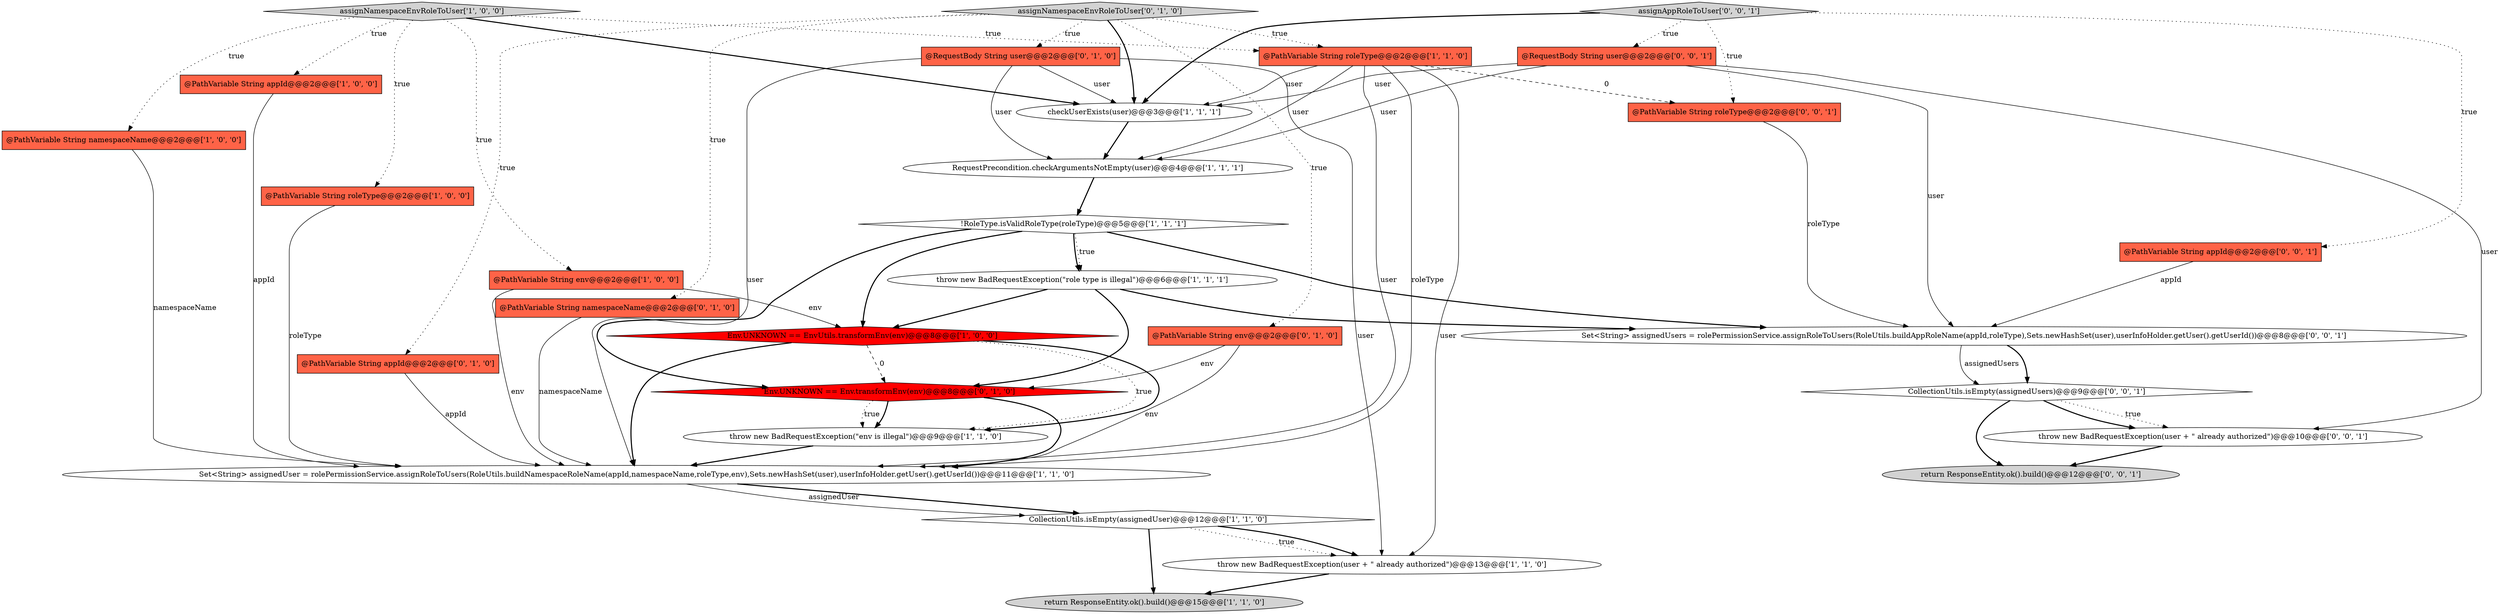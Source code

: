 digraph {
18 [style = filled, label = "@RequestBody String user@@@2@@@['0', '1', '0']", fillcolor = tomato, shape = box image = "AAA0AAABBB2BBB"];
10 [style = filled, label = "Set<String> assignedUser = rolePermissionService.assignRoleToUsers(RoleUtils.buildNamespaceRoleName(appId,namespaceName,roleType,env),Sets.newHashSet(user),userInfoHolder.getUser().getUserId())@@@11@@@['1', '1', '0']", fillcolor = white, shape = ellipse image = "AAA0AAABBB1BBB"];
21 [style = filled, label = "@PathVariable String namespaceName@@@2@@@['0', '1', '0']", fillcolor = tomato, shape = box image = "AAA0AAABBB2BBB"];
11 [style = filled, label = "checkUserExists(user)@@@3@@@['1', '1', '1']", fillcolor = white, shape = ellipse image = "AAA0AAABBB1BBB"];
9 [style = filled, label = "@PathVariable String env@@@2@@@['1', '0', '0']", fillcolor = tomato, shape = box image = "AAA0AAABBB1BBB"];
17 [style = filled, label = "Env.UNKNOWN == Env.transformEnv(env)@@@8@@@['0', '1', '0']", fillcolor = red, shape = diamond image = "AAA1AAABBB2BBB"];
2 [style = filled, label = "throw new BadRequestException(\"env is illegal\")@@@9@@@['1', '1', '0']", fillcolor = white, shape = ellipse image = "AAA0AAABBB1BBB"];
12 [style = filled, label = "@PathVariable String appId@@@2@@@['1', '0', '0']", fillcolor = tomato, shape = box image = "AAA0AAABBB1BBB"];
24 [style = filled, label = "@PathVariable String appId@@@2@@@['0', '0', '1']", fillcolor = tomato, shape = box image = "AAA0AAABBB3BBB"];
28 [style = filled, label = "throw new BadRequestException(user + \" already authorized\")@@@10@@@['0', '0', '1']", fillcolor = white, shape = ellipse image = "AAA0AAABBB3BBB"];
7 [style = filled, label = "Env.UNKNOWN == EnvUtils.transformEnv(env)@@@8@@@['1', '0', '0']", fillcolor = red, shape = diamond image = "AAA1AAABBB1BBB"];
23 [style = filled, label = "assignAppRoleToUser['0', '0', '1']", fillcolor = lightgray, shape = diamond image = "AAA0AAABBB3BBB"];
15 [style = filled, label = "@PathVariable String roleType@@@2@@@['1', '1', '0']", fillcolor = tomato, shape = box image = "AAA0AAABBB1BBB"];
26 [style = filled, label = "@RequestBody String user@@@2@@@['0', '0', '1']", fillcolor = tomato, shape = box image = "AAA0AAABBB3BBB"];
0 [style = filled, label = "throw new BadRequestException(\"role type is illegal\")@@@6@@@['1', '1', '1']", fillcolor = white, shape = ellipse image = "AAA0AAABBB1BBB"];
5 [style = filled, label = "assignNamespaceEnvRoleToUser['1', '0', '0']", fillcolor = lightgray, shape = diamond image = "AAA0AAABBB1BBB"];
27 [style = filled, label = "Set<String> assignedUsers = rolePermissionService.assignRoleToUsers(RoleUtils.buildAppRoleName(appId,roleType),Sets.newHashSet(user),userInfoHolder.getUser().getUserId())@@@8@@@['0', '0', '1']", fillcolor = white, shape = ellipse image = "AAA0AAABBB3BBB"];
8 [style = filled, label = "throw new BadRequestException(user + \" already authorized\")@@@13@@@['1', '1', '0']", fillcolor = white, shape = ellipse image = "AAA0AAABBB1BBB"];
3 [style = filled, label = "@PathVariable String namespaceName@@@2@@@['1', '0', '0']", fillcolor = tomato, shape = box image = "AAA0AAABBB1BBB"];
14 [style = filled, label = "@PathVariable String roleType@@@2@@@['1', '0', '0']", fillcolor = tomato, shape = box image = "AAA0AAABBB1BBB"];
25 [style = filled, label = "CollectionUtils.isEmpty(assignedUsers)@@@9@@@['0', '0', '1']", fillcolor = white, shape = diamond image = "AAA0AAABBB3BBB"];
19 [style = filled, label = "@PathVariable String appId@@@2@@@['0', '1', '0']", fillcolor = tomato, shape = box image = "AAA0AAABBB2BBB"];
20 [style = filled, label = "assignNamespaceEnvRoleToUser['0', '1', '0']", fillcolor = lightgray, shape = diamond image = "AAA0AAABBB2BBB"];
6 [style = filled, label = "!RoleType.isValidRoleType(roleType)@@@5@@@['1', '1', '1']", fillcolor = white, shape = diamond image = "AAA0AAABBB1BBB"];
16 [style = filled, label = "@PathVariable String env@@@2@@@['0', '1', '0']", fillcolor = tomato, shape = box image = "AAA0AAABBB2BBB"];
22 [style = filled, label = "return ResponseEntity.ok().build()@@@12@@@['0', '0', '1']", fillcolor = lightgray, shape = ellipse image = "AAA0AAABBB3BBB"];
13 [style = filled, label = "return ResponseEntity.ok().build()@@@15@@@['1', '1', '0']", fillcolor = lightgray, shape = ellipse image = "AAA0AAABBB1BBB"];
4 [style = filled, label = "CollectionUtils.isEmpty(assignedUser)@@@12@@@['1', '1', '0']", fillcolor = white, shape = diamond image = "AAA0AAABBB1BBB"];
29 [style = filled, label = "@PathVariable String roleType@@@2@@@['0', '0', '1']", fillcolor = tomato, shape = box image = "AAA0AAABBB3BBB"];
1 [style = filled, label = "RequestPrecondition.checkArgumentsNotEmpty(user)@@@4@@@['1', '1', '1']", fillcolor = white, shape = ellipse image = "AAA0AAABBB1BBB"];
6->17 [style = bold, label=""];
17->10 [style = bold, label=""];
7->2 [style = dotted, label="true"];
5->14 [style = dotted, label="true"];
25->28 [style = bold, label=""];
18->8 [style = solid, label="user"];
15->1 [style = solid, label="user"];
25->22 [style = bold, label=""];
11->1 [style = bold, label=""];
7->10 [style = bold, label=""];
0->27 [style = bold, label=""];
0->17 [style = bold, label=""];
7->17 [style = dashed, label="0"];
16->17 [style = solid, label="env"];
21->10 [style = solid, label="namespaceName"];
4->13 [style = bold, label=""];
4->8 [style = dotted, label="true"];
29->27 [style = solid, label="roleType"];
6->0 [style = bold, label=""];
25->28 [style = dotted, label="true"];
20->21 [style = dotted, label="true"];
16->10 [style = solid, label="env"];
26->27 [style = solid, label="user"];
5->12 [style = dotted, label="true"];
5->3 [style = dotted, label="true"];
15->29 [style = dashed, label="0"];
2->10 [style = bold, label=""];
24->27 [style = solid, label="appId"];
15->11 [style = solid, label="user"];
5->15 [style = dotted, label="true"];
26->28 [style = solid, label="user"];
15->10 [style = solid, label="user"];
3->10 [style = solid, label="namespaceName"];
12->10 [style = solid, label="appId"];
0->7 [style = bold, label=""];
6->27 [style = bold, label=""];
23->26 [style = dotted, label="true"];
9->7 [style = solid, label="env"];
1->6 [style = bold, label=""];
14->10 [style = solid, label="roleType"];
17->2 [style = bold, label=""];
19->10 [style = solid, label="appId"];
26->11 [style = solid, label="user"];
7->2 [style = bold, label=""];
18->11 [style = solid, label="user"];
15->8 [style = solid, label="user"];
10->4 [style = bold, label=""];
20->18 [style = dotted, label="true"];
5->9 [style = dotted, label="true"];
9->10 [style = solid, label="env"];
4->8 [style = bold, label=""];
5->11 [style = bold, label=""];
17->2 [style = dotted, label="true"];
20->19 [style = dotted, label="true"];
6->0 [style = dotted, label="true"];
23->11 [style = bold, label=""];
6->7 [style = bold, label=""];
15->10 [style = solid, label="roleType"];
23->29 [style = dotted, label="true"];
10->4 [style = solid, label="assignedUser"];
18->10 [style = solid, label="user"];
26->1 [style = solid, label="user"];
27->25 [style = solid, label="assignedUsers"];
18->1 [style = solid, label="user"];
27->25 [style = bold, label=""];
23->24 [style = dotted, label="true"];
28->22 [style = bold, label=""];
20->15 [style = dotted, label="true"];
8->13 [style = bold, label=""];
20->16 [style = dotted, label="true"];
20->11 [style = bold, label=""];
}
